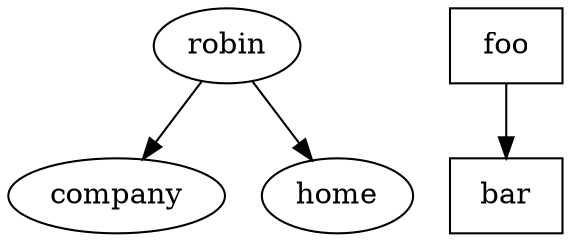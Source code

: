 // test
digraph {
	A [label=robin]
	B [label=company]
	C [label=home]
	A -> B
	A -> C
	subgraph location {
		node [shape=box]
		foo -> bar
	}
}
